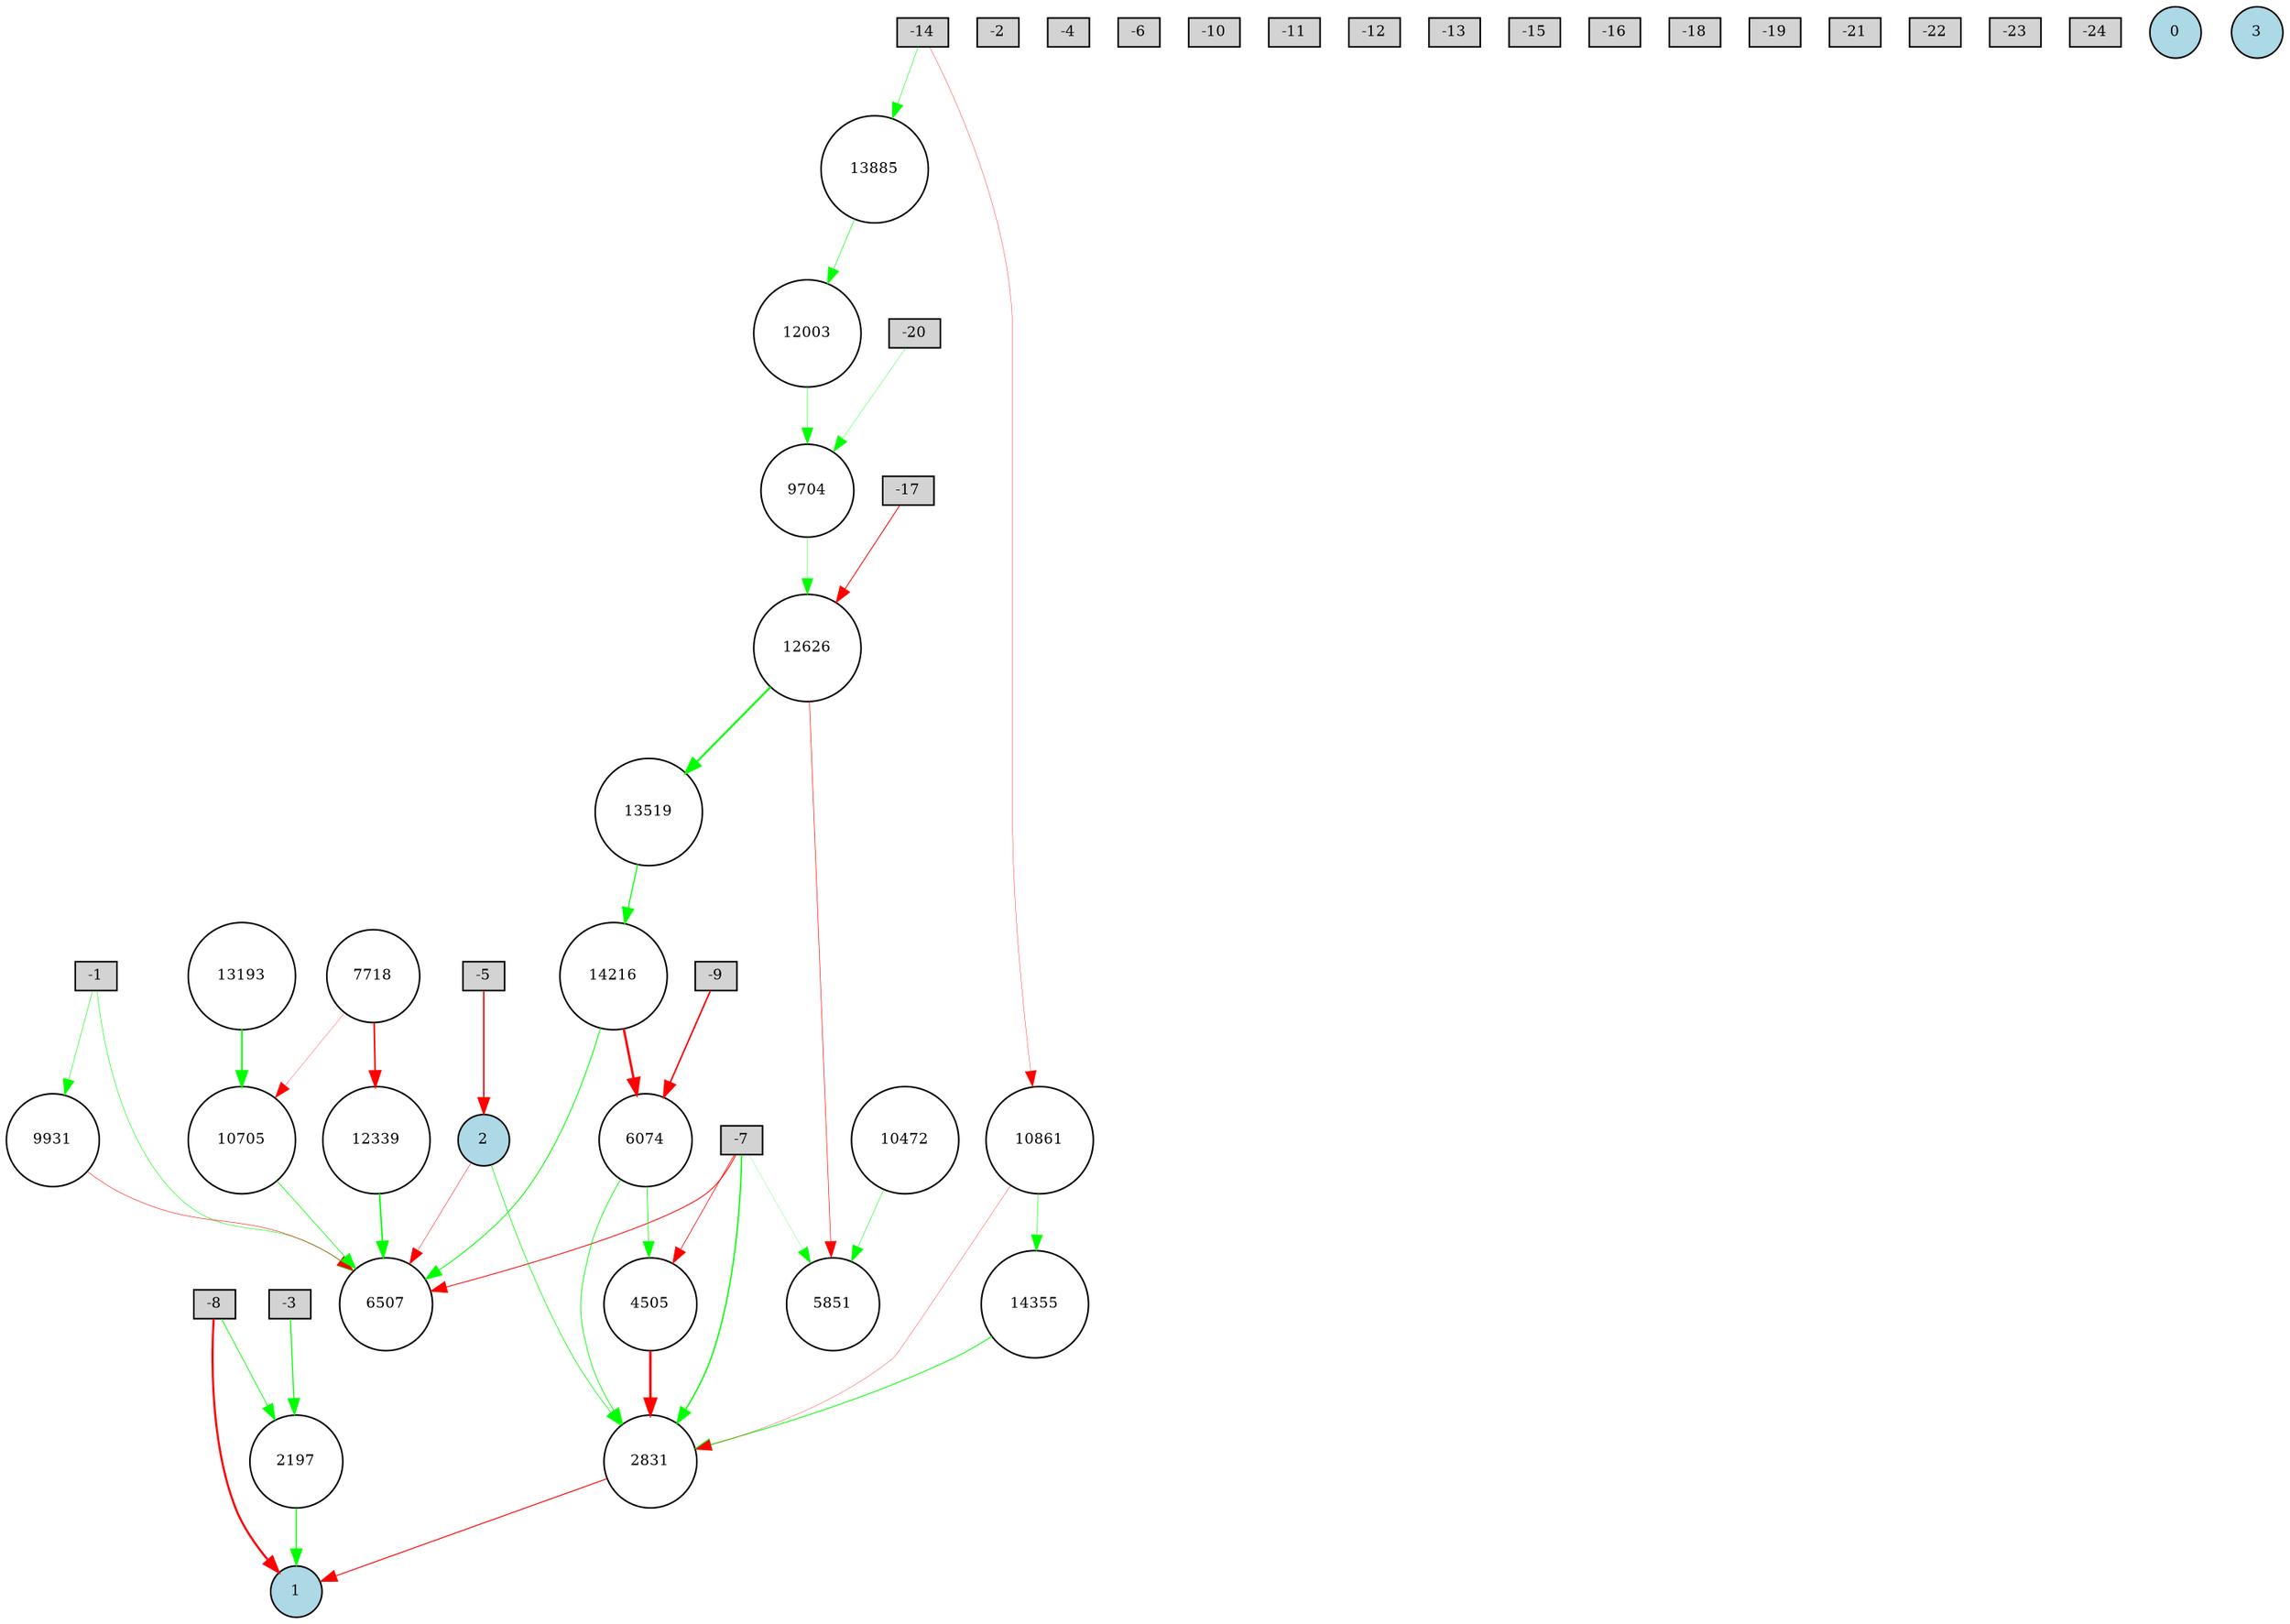 digraph {
	node [fontsize=9 height=0.2 shape=circle width=0.2]
	-1 [fillcolor=lightgray shape=box style=filled]
	-2 [fillcolor=lightgray shape=box style=filled]
	-3 [fillcolor=lightgray shape=box style=filled]
	-4 [fillcolor=lightgray shape=box style=filled]
	-5 [fillcolor=lightgray shape=box style=filled]
	-6 [fillcolor=lightgray shape=box style=filled]
	-7 [fillcolor=lightgray shape=box style=filled]
	-8 [fillcolor=lightgray shape=box style=filled]
	-9 [fillcolor=lightgray shape=box style=filled]
	-10 [fillcolor=lightgray shape=box style=filled]
	-11 [fillcolor=lightgray shape=box style=filled]
	-12 [fillcolor=lightgray shape=box style=filled]
	-13 [fillcolor=lightgray shape=box style=filled]
	-14 [fillcolor=lightgray shape=box style=filled]
	-15 [fillcolor=lightgray shape=box style=filled]
	-16 [fillcolor=lightgray shape=box style=filled]
	-17 [fillcolor=lightgray shape=box style=filled]
	-18 [fillcolor=lightgray shape=box style=filled]
	-19 [fillcolor=lightgray shape=box style=filled]
	-20 [fillcolor=lightgray shape=box style=filled]
	-21 [fillcolor=lightgray shape=box style=filled]
	-22 [fillcolor=lightgray shape=box style=filled]
	-23 [fillcolor=lightgray shape=box style=filled]
	-24 [fillcolor=lightgray shape=box style=filled]
	0 [fillcolor=lightblue style=filled]
	1 [fillcolor=lightblue style=filled]
	2 [fillcolor=lightblue style=filled]
	3 [fillcolor=lightblue style=filled]
	14216 [fillcolor=white style=filled]
	13193 [fillcolor=white style=filled]
	2831 [fillcolor=white style=filled]
	14355 [fillcolor=white style=filled]
	2197 [fillcolor=white style=filled]
	4505 [fillcolor=white style=filled]
	7718 [fillcolor=white style=filled]
	12339 [fillcolor=white style=filled]
	6074 [fillcolor=white style=filled]
	13885 [fillcolor=white style=filled]
	9931 [fillcolor=white style=filled]
	13519 [fillcolor=white style=filled]
	10705 [fillcolor=white style=filled]
	12626 [fillcolor=white style=filled]
	5851 [fillcolor=white style=filled]
	12003 [fillcolor=white style=filled]
	9704 [fillcolor=white style=filled]
	10472 [fillcolor=white style=filled]
	6507 [fillcolor=white style=filled]
	10861 [fillcolor=white style=filled]
	-14 -> 10861 [color=red penwidth=0.20134714724708128 style=solid]
	-7 -> 6507 [color=red penwidth=0.5300161181552892 style=solid]
	-17 -> 12626 [color=red penwidth=0.5309830909892637 style=solid]
	12626 -> 13519 [color=green penwidth=1.1969011679480503 style=solid]
	10705 -> 6507 [color=green penwidth=0.4053103311292747 style=solid]
	2 -> 6507 [color=red penwidth=0.25914118458334523 style=solid]
	2831 -> 1 [color=red penwidth=0.5993054345420987 style=solid]
	-1 -> 9931 [color=green penwidth=0.3167265540268498 style=solid]
	9704 -> 12626 [color=green penwidth=0.2571639298082228 style=solid]
	-7 -> 2831 [color=green penwidth=0.826020366091444 style=solid]
	-8 -> 1 [color=red penwidth=1.3278060401577692 style=solid]
	10472 -> 5851 [color=green penwidth=0.27953785348701277 style=solid]
	7718 -> 12339 [color=red penwidth=0.9700396780804711 style=solid]
	12003 -> 9704 [color=green penwidth=0.3052746968040636 style=solid]
	9931 -> 6507 [color=red penwidth=0.29453707726596134 style=solid]
	2197 -> 1 [color=green penwidth=0.7609970567767623 style=solid]
	14216 -> 6507 [color=green penwidth=0.5565902130686105 style=solid]
	10861 -> 2831 [color=red penwidth=0.18016214547108308 style=solid]
	12626 -> 5851 [color=red penwidth=0.3404344849329024 style=solid]
	-7 -> 4505 [color=red penwidth=0.40896971497672907 style=solid]
	-1 -> 6507 [color=green penwidth=0.31801606440326224 style=solid]
	-7 -> 5851 [color=green penwidth=0.12601637367927263 style=solid]
	13885 -> 12003 [color=green penwidth=0.3578604037090918 style=solid]
	6074 -> 4505 [color=green penwidth=0.4036370319632886 style=solid]
	6074 -> 2831 [color=green penwidth=0.45748423084736045 style=solid]
	-3 -> 2197 [color=green penwidth=0.6756062385889879 style=solid]
	4505 -> 2831 [color=red penwidth=1.4990586449511571 style=solid]
	13519 -> 14216 [color=green penwidth=0.6971342019457261 style=solid]
	-9 -> 6074 [color=red penwidth=0.9634218674991786 style=solid]
	-8 -> 2197 [color=green penwidth=0.47131921125411647 style=solid]
	12339 -> 6507 [color=green penwidth=0.9651952603961277 style=solid]
	14355 -> 2831 [color=green penwidth=0.5259375166978598 style=solid]
	10861 -> 14355 [color=green penwidth=0.3271253216946051 style=solid]
	7718 -> 10705 [color=red penwidth=0.1664300351208184 style=solid]
	-14 -> 13885 [color=green penwidth=0.3069754827344737 style=solid]
	13193 -> 10705 [color=green penwidth=1.0077759305653433 style=solid]
	2 -> 2831 [color=green penwidth=0.41030624322125686 style=solid]
	-5 -> 2 [color=red penwidth=0.8820296429697126 style=solid]
	14216 -> 6074 [color=red penwidth=1.477783977169012 style=solid]
	-20 -> 9704 [color=green penwidth=0.20464383474337566 style=solid]
}

